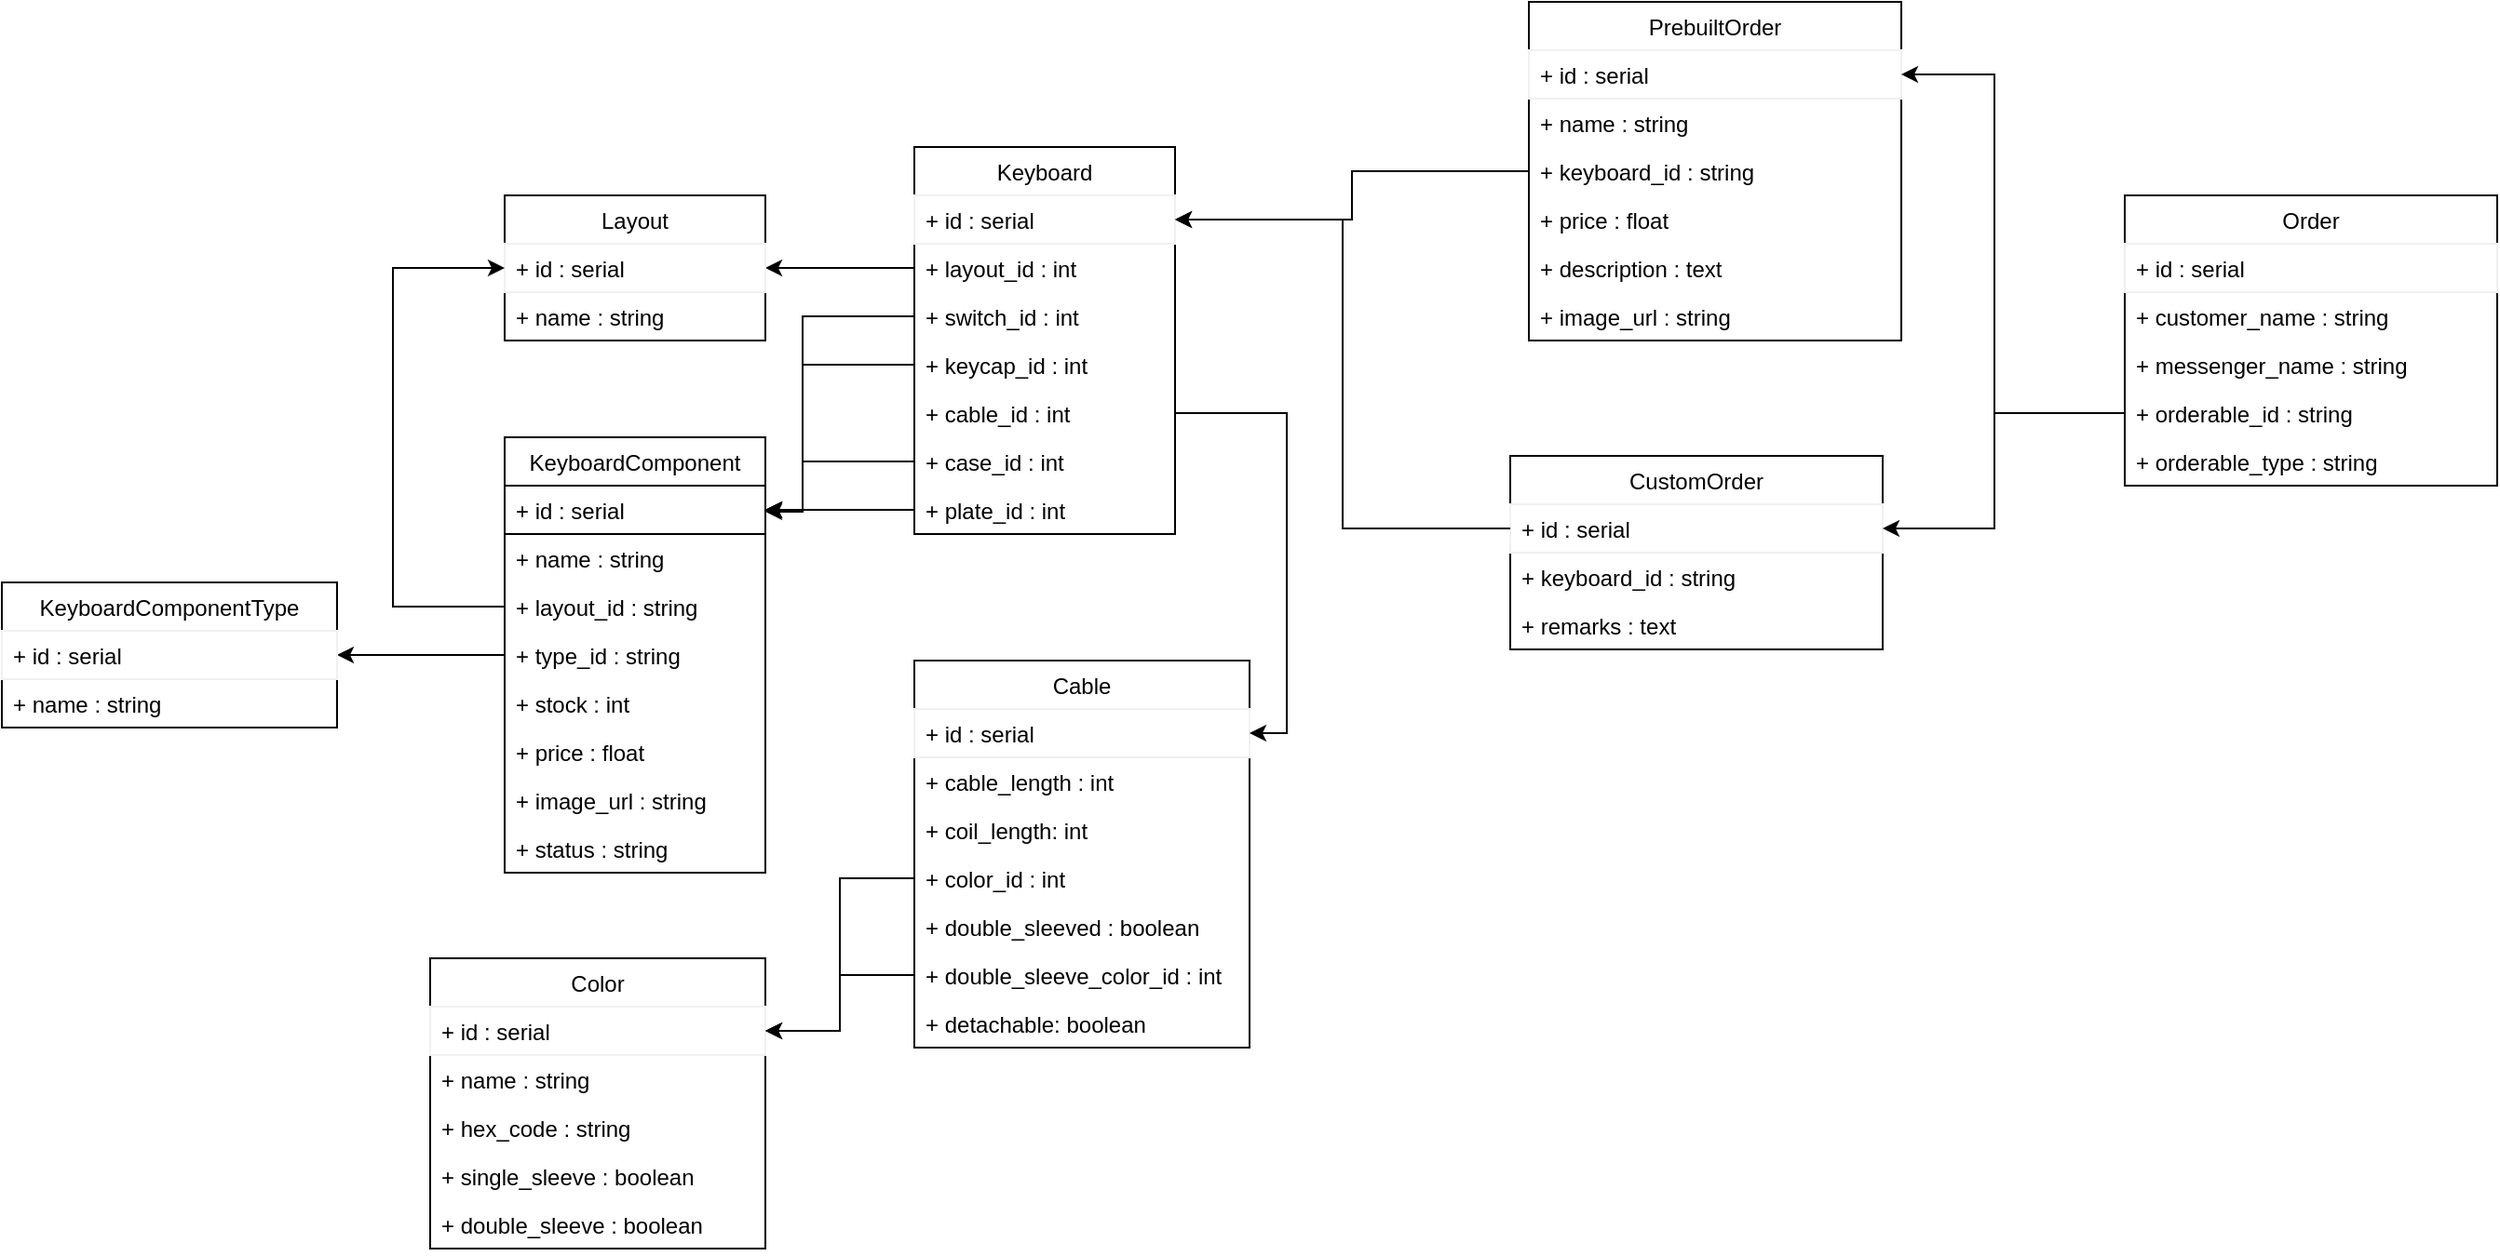 <mxfile version="13.6.5">
    <diagram id="C5RBs43oDa-KdzZeNtuy" name="Page-1">
        <mxGraphModel dx="1247" dy="413" grid="1" gridSize="10" guides="1" tooltips="1" connect="1" arrows="1" fold="1" page="1" pageScale="1" pageWidth="827" pageHeight="1169" math="0" shadow="0">
            <root>
                <mxCell id="WIyWlLk6GJQsqaUBKTNV-0"/>
                <mxCell id="WIyWlLk6GJQsqaUBKTNV-1" parent="WIyWlLk6GJQsqaUBKTNV-0"/>
                <mxCell id="ertPSc1Y6yqL1A6kA6gl-59" style="edgeStyle=orthogonalEdgeStyle;rounded=0;orthogonalLoop=1;jettySize=auto;html=1;exitX=0;exitY=0.5;exitDx=0;exitDy=0;entryX=1;entryY=0.5;entryDx=0;entryDy=0;" parent="WIyWlLk6GJQsqaUBKTNV-1" source="ertPSc1Y6yqL1A6kA6gl-5" target="ertPSc1Y6yqL1A6kA6gl-13" edge="1">
                    <mxGeometry relative="1" as="geometry"/>
                </mxCell>
                <mxCell id="ertPSc1Y6yqL1A6kA6gl-12" value="Layout" style="swimlane;fontStyle=0;childLayout=stackLayout;horizontal=1;startSize=26;fillColor=none;horizontalStack=0;resizeParent=1;resizeParentMax=0;resizeLast=0;collapsible=1;marginBottom=0;" parent="WIyWlLk6GJQsqaUBKTNV-1" vertex="1">
                    <mxGeometry x="180" y="150" width="140" height="78" as="geometry"/>
                </mxCell>
                <mxCell id="ertPSc1Y6yqL1A6kA6gl-13" value="+ id : serial" style="text;fillColor=none;align=left;verticalAlign=top;spacingLeft=4;spacingRight=4;overflow=hidden;rotatable=0;points=[[0,0.5],[1,0.5]];portConstraint=eastwest;strokeColor=#f0f0f0;" parent="ertPSc1Y6yqL1A6kA6gl-12" vertex="1">
                    <mxGeometry y="26" width="140" height="26" as="geometry"/>
                </mxCell>
                <mxCell id="ertPSc1Y6yqL1A6kA6gl-14" value="+ name : string" style="text;strokeColor=none;fillColor=none;align=left;verticalAlign=top;spacingLeft=4;spacingRight=4;overflow=hidden;rotatable=0;points=[[0,0.5],[1,0.5]];portConstraint=eastwest;" parent="ertPSc1Y6yqL1A6kA6gl-12" vertex="1">
                    <mxGeometry y="52" width="140" height="26" as="geometry"/>
                </mxCell>
                <mxCell id="ertPSc1Y6yqL1A6kA6gl-28" value="KeyboardComponent" style="swimlane;fontStyle=0;childLayout=stackLayout;horizontal=1;startSize=26;fillColor=none;horizontalStack=0;resizeParent=1;resizeParentMax=0;resizeLast=0;collapsible=1;marginBottom=0;" parent="WIyWlLk6GJQsqaUBKTNV-1" vertex="1">
                    <mxGeometry x="180" y="280" width="140" height="234" as="geometry"/>
                </mxCell>
                <mxCell id="ertPSc1Y6yqL1A6kA6gl-29" value="+ id : serial" style="text;fillColor=none;align=left;verticalAlign=top;spacingLeft=4;spacingRight=4;overflow=hidden;rotatable=0;points=[[0,0.5],[1,0.5]];portConstraint=eastwest;strokeColor=#000000;" parent="ertPSc1Y6yqL1A6kA6gl-28" vertex="1">
                    <mxGeometry y="26" width="140" height="26" as="geometry"/>
                </mxCell>
                <mxCell id="ertPSc1Y6yqL1A6kA6gl-30" value="+ name : string" style="text;strokeColor=none;fillColor=none;align=left;verticalAlign=top;spacingLeft=4;spacingRight=4;overflow=hidden;rotatable=0;points=[[0,0.5],[1,0.5]];portConstraint=eastwest;" parent="ertPSc1Y6yqL1A6kA6gl-28" vertex="1">
                    <mxGeometry y="52" width="140" height="26" as="geometry"/>
                </mxCell>
                <mxCell id="ertPSc1Y6yqL1A6kA6gl-37" value="+ layout_id : string" style="text;strokeColor=none;fillColor=none;align=left;verticalAlign=top;spacingLeft=4;spacingRight=4;overflow=hidden;rotatable=0;points=[[0,0.5],[1,0.5]];portConstraint=eastwest;" parent="ertPSc1Y6yqL1A6kA6gl-28" vertex="1">
                    <mxGeometry y="78" width="140" height="26" as="geometry"/>
                </mxCell>
                <mxCell id="ertPSc1Y6yqL1A6kA6gl-31" value="+ type_id : string" style="text;strokeColor=none;fillColor=none;align=left;verticalAlign=top;spacingLeft=4;spacingRight=4;overflow=hidden;rotatable=0;points=[[0,0.5],[1,0.5]];portConstraint=eastwest;" parent="ertPSc1Y6yqL1A6kA6gl-28" vertex="1">
                    <mxGeometry y="104" width="140" height="26" as="geometry"/>
                </mxCell>
                <mxCell id="ertPSc1Y6yqL1A6kA6gl-38" value="+ stock : int" style="text;strokeColor=none;fillColor=none;align=left;verticalAlign=top;spacingLeft=4;spacingRight=4;overflow=hidden;rotatable=0;points=[[0,0.5],[1,0.5]];portConstraint=eastwest;" parent="ertPSc1Y6yqL1A6kA6gl-28" vertex="1">
                    <mxGeometry y="130" width="140" height="26" as="geometry"/>
                </mxCell>
                <mxCell id="ertPSc1Y6yqL1A6kA6gl-39" value="+ price : float" style="text;strokeColor=none;fillColor=none;align=left;verticalAlign=top;spacingLeft=4;spacingRight=4;overflow=hidden;rotatable=0;points=[[0,0.5],[1,0.5]];portConstraint=eastwest;" parent="ertPSc1Y6yqL1A6kA6gl-28" vertex="1">
                    <mxGeometry y="156" width="140" height="26" as="geometry"/>
                </mxCell>
                <mxCell id="ertPSc1Y6yqL1A6kA6gl-40" value="+ image_url : string" style="text;strokeColor=none;fillColor=none;align=left;verticalAlign=top;spacingLeft=4;spacingRight=4;overflow=hidden;rotatable=0;points=[[0,0.5],[1,0.5]];portConstraint=eastwest;" parent="ertPSc1Y6yqL1A6kA6gl-28" vertex="1">
                    <mxGeometry y="182" width="140" height="26" as="geometry"/>
                </mxCell>
                <mxCell id="ertPSc1Y6yqL1A6kA6gl-41" value="+ status : string" style="text;strokeColor=none;fillColor=none;align=left;verticalAlign=top;spacingLeft=4;spacingRight=4;overflow=hidden;rotatable=0;points=[[0,0.5],[1,0.5]];portConstraint=eastwest;" parent="ertPSc1Y6yqL1A6kA6gl-28" vertex="1">
                    <mxGeometry y="208" width="140" height="26" as="geometry"/>
                </mxCell>
                <mxCell id="ertPSc1Y6yqL1A6kA6gl-66" style="edgeStyle=orthogonalEdgeStyle;rounded=0;orthogonalLoop=1;jettySize=auto;html=1;exitX=0;exitY=0.5;exitDx=0;exitDy=0;entryX=0;entryY=0.5;entryDx=0;entryDy=0;" parent="WIyWlLk6GJQsqaUBKTNV-1" source="ertPSc1Y6yqL1A6kA6gl-37" target="ertPSc1Y6yqL1A6kA6gl-13" edge="1">
                    <mxGeometry relative="1" as="geometry">
                        <Array as="points">
                            <mxPoint x="120" y="371"/>
                            <mxPoint x="120" y="189"/>
                        </Array>
                    </mxGeometry>
                </mxCell>
                <mxCell id="ertPSc1Y6yqL1A6kA6gl-0" value="Keyboard" style="swimlane;fontStyle=0;childLayout=stackLayout;horizontal=1;startSize=26;fillColor=none;horizontalStack=0;resizeParent=1;resizeParentMax=0;resizeLast=0;collapsible=1;marginBottom=0;" parent="WIyWlLk6GJQsqaUBKTNV-1" vertex="1">
                    <mxGeometry x="400" y="124" width="140" height="208" as="geometry"/>
                </mxCell>
                <mxCell id="ertPSc1Y6yqL1A6kA6gl-1" value="+ id : serial" style="text;fillColor=none;align=left;verticalAlign=top;spacingLeft=4;spacingRight=4;overflow=hidden;rotatable=0;points=[[0,0.5],[1,0.5]];portConstraint=eastwest;strokeColor=#f0f0f0;" parent="ertPSc1Y6yqL1A6kA6gl-0" vertex="1">
                    <mxGeometry y="26" width="140" height="26" as="geometry"/>
                </mxCell>
                <mxCell id="ertPSc1Y6yqL1A6kA6gl-5" value="+ layout_id : int" style="text;strokeColor=none;fillColor=none;align=left;verticalAlign=top;spacingLeft=4;spacingRight=4;overflow=hidden;rotatable=0;points=[[0,0.5],[1,0.5]];portConstraint=eastwest;" parent="ertPSc1Y6yqL1A6kA6gl-0" vertex="1">
                    <mxGeometry y="52" width="140" height="26" as="geometry"/>
                </mxCell>
                <mxCell id="ertPSc1Y6yqL1A6kA6gl-2" value="+ switch_id : int" style="text;strokeColor=none;fillColor=none;align=left;verticalAlign=top;spacingLeft=4;spacingRight=4;overflow=hidden;rotatable=0;points=[[0,0.5],[1,0.5]];portConstraint=eastwest;" parent="ertPSc1Y6yqL1A6kA6gl-0" vertex="1">
                    <mxGeometry y="78" width="140" height="26" as="geometry"/>
                </mxCell>
                <mxCell id="ertPSc1Y6yqL1A6kA6gl-3" value="+ keycap_id : int" style="text;strokeColor=none;fillColor=none;align=left;verticalAlign=top;spacingLeft=4;spacingRight=4;overflow=hidden;rotatable=0;points=[[0,0.5],[1,0.5]];portConstraint=eastwest;" parent="ertPSc1Y6yqL1A6kA6gl-0" vertex="1">
                    <mxGeometry y="104" width="140" height="26" as="geometry"/>
                </mxCell>
                <mxCell id="ertPSc1Y6yqL1A6kA6gl-4" value="+ cable_id : int" style="text;strokeColor=none;fillColor=none;align=left;verticalAlign=top;spacingLeft=4;spacingRight=4;overflow=hidden;rotatable=0;points=[[0,0.5],[1,0.5]];portConstraint=eastwest;" parent="ertPSc1Y6yqL1A6kA6gl-0" vertex="1">
                    <mxGeometry y="130" width="140" height="26" as="geometry"/>
                </mxCell>
                <mxCell id="ertPSc1Y6yqL1A6kA6gl-6" value="+ case_id : int" style="text;strokeColor=none;fillColor=none;align=left;verticalAlign=top;spacingLeft=4;spacingRight=4;overflow=hidden;rotatable=0;points=[[0,0.5],[1,0.5]];portConstraint=eastwest;" parent="ertPSc1Y6yqL1A6kA6gl-0" vertex="1">
                    <mxGeometry y="156" width="140" height="26" as="geometry"/>
                </mxCell>
                <mxCell id="ertPSc1Y6yqL1A6kA6gl-7" value="+ plate_id : int" style="text;strokeColor=none;fillColor=none;align=left;verticalAlign=top;spacingLeft=4;spacingRight=4;overflow=hidden;rotatable=0;points=[[0,0.5],[1,0.5]];portConstraint=eastwest;" parent="ertPSc1Y6yqL1A6kA6gl-0" vertex="1">
                    <mxGeometry y="182" width="140" height="26" as="geometry"/>
                </mxCell>
                <mxCell id="ertPSc1Y6yqL1A6kA6gl-42" value="Cable" style="swimlane;fontStyle=0;childLayout=stackLayout;horizontal=1;startSize=26;fillColor=none;horizontalStack=0;resizeParent=1;resizeParentMax=0;resizeLast=0;collapsible=1;marginBottom=0;" parent="WIyWlLk6GJQsqaUBKTNV-1" vertex="1">
                    <mxGeometry x="400" y="400" width="180" height="208" as="geometry"/>
                </mxCell>
                <mxCell id="ertPSc1Y6yqL1A6kA6gl-43" value="+ id : serial" style="text;fillColor=none;align=left;verticalAlign=top;spacingLeft=4;spacingRight=4;overflow=hidden;rotatable=0;points=[[0,0.5],[1,0.5]];portConstraint=eastwest;strokeColor=#f0f0f0;" parent="ertPSc1Y6yqL1A6kA6gl-42" vertex="1">
                    <mxGeometry y="26" width="180" height="26" as="geometry"/>
                </mxCell>
                <mxCell id="ertPSc1Y6yqL1A6kA6gl-45" value="+ cable_length : int" style="text;strokeColor=none;fillColor=none;align=left;verticalAlign=top;spacingLeft=4;spacingRight=4;overflow=hidden;rotatable=0;points=[[0,0.5],[1,0.5]];portConstraint=eastwest;" parent="ertPSc1Y6yqL1A6kA6gl-42" vertex="1">
                    <mxGeometry y="52" width="180" height="26" as="geometry"/>
                </mxCell>
                <mxCell id="2" value="+ coil_length: int" style="text;strokeColor=none;fillColor=none;align=left;verticalAlign=top;spacingLeft=4;spacingRight=4;overflow=hidden;rotatable=0;points=[[0,0.5],[1,0.5]];portConstraint=eastwest;" parent="ertPSc1Y6yqL1A6kA6gl-42" vertex="1">
                    <mxGeometry y="78" width="180" height="26" as="geometry"/>
                </mxCell>
                <mxCell id="1" value="+ color_id : int" style="text;strokeColor=none;fillColor=none;align=left;verticalAlign=top;spacingLeft=4;spacingRight=4;overflow=hidden;rotatable=0;points=[[0,0.5],[1,0.5]];portConstraint=eastwest;" parent="ertPSc1Y6yqL1A6kA6gl-42" vertex="1">
                    <mxGeometry y="104" width="180" height="26" as="geometry"/>
                </mxCell>
                <mxCell id="3" value="+ double_sleeved : boolean" style="text;strokeColor=none;fillColor=none;align=left;verticalAlign=top;spacingLeft=4;spacingRight=4;overflow=hidden;rotatable=0;points=[[0,0.5],[1,0.5]];portConstraint=eastwest;" parent="ertPSc1Y6yqL1A6kA6gl-42" vertex="1">
                    <mxGeometry y="130" width="180" height="26" as="geometry"/>
                </mxCell>
                <mxCell id="5" value="+ double_sleeve_color_id : int" style="text;strokeColor=none;fillColor=none;align=left;verticalAlign=top;spacingLeft=4;spacingRight=4;overflow=hidden;rotatable=0;points=[[0,0.5],[1,0.5]];portConstraint=eastwest;" parent="ertPSc1Y6yqL1A6kA6gl-42" vertex="1">
                    <mxGeometry y="156" width="180" height="26" as="geometry"/>
                </mxCell>
                <mxCell id="4" value="+ detachable: boolean" style="text;strokeColor=none;fillColor=none;align=left;verticalAlign=top;spacingLeft=4;spacingRight=4;overflow=hidden;rotatable=0;points=[[0,0.5],[1,0.5]];portConstraint=eastwest;" parent="ertPSc1Y6yqL1A6kA6gl-42" vertex="1">
                    <mxGeometry y="182" width="180" height="26" as="geometry"/>
                </mxCell>
                <mxCell id="ertPSc1Y6yqL1A6kA6gl-67" style="edgeStyle=orthogonalEdgeStyle;rounded=0;orthogonalLoop=1;jettySize=auto;html=1;exitX=1;exitY=0.5;exitDx=0;exitDy=0;entryX=1;entryY=0.5;entryDx=0;entryDy=0;" parent="WIyWlLk6GJQsqaUBKTNV-1" source="ertPSc1Y6yqL1A6kA6gl-4" target="ertPSc1Y6yqL1A6kA6gl-43" edge="1">
                    <mxGeometry relative="1" as="geometry"/>
                </mxCell>
                <mxCell id="ertPSc1Y6yqL1A6kA6gl-68" style="edgeStyle=orthogonalEdgeStyle;rounded=0;orthogonalLoop=1;jettySize=auto;html=1;exitX=0;exitY=0.5;exitDx=0;exitDy=0;entryX=1;entryY=0.5;entryDx=0;entryDy=0;" parent="WIyWlLk6GJQsqaUBKTNV-1" source="ertPSc1Y6yqL1A6kA6gl-2" target="ertPSc1Y6yqL1A6kA6gl-29" edge="1">
                    <mxGeometry relative="1" as="geometry">
                        <Array as="points">
                            <mxPoint x="340" y="215"/>
                            <mxPoint x="340" y="319"/>
                        </Array>
                    </mxGeometry>
                </mxCell>
                <mxCell id="ertPSc1Y6yqL1A6kA6gl-69" style="edgeStyle=orthogonalEdgeStyle;rounded=0;orthogonalLoop=1;jettySize=auto;html=1;exitX=0;exitY=0.5;exitDx=0;exitDy=0;" parent="WIyWlLk6GJQsqaUBKTNV-1" source="ertPSc1Y6yqL1A6kA6gl-3" edge="1">
                    <mxGeometry relative="1" as="geometry">
                        <mxPoint x="320" y="320.0" as="targetPoint"/>
                        <Array as="points">
                            <mxPoint x="340" y="241"/>
                            <mxPoint x="340" y="320"/>
                        </Array>
                    </mxGeometry>
                </mxCell>
                <mxCell id="ertPSc1Y6yqL1A6kA6gl-70" style="edgeStyle=orthogonalEdgeStyle;rounded=0;orthogonalLoop=1;jettySize=auto;html=1;exitX=0;exitY=0.5;exitDx=0;exitDy=0;entryX=1;entryY=0.5;entryDx=0;entryDy=0;" parent="WIyWlLk6GJQsqaUBKTNV-1" source="ertPSc1Y6yqL1A6kA6gl-6" target="ertPSc1Y6yqL1A6kA6gl-29" edge="1">
                    <mxGeometry relative="1" as="geometry">
                        <Array as="points">
                            <mxPoint x="340" y="293"/>
                            <mxPoint x="340" y="319"/>
                        </Array>
                    </mxGeometry>
                </mxCell>
                <mxCell id="ertPSc1Y6yqL1A6kA6gl-71" style="edgeStyle=orthogonalEdgeStyle;rounded=0;orthogonalLoop=1;jettySize=auto;html=1;exitX=0;exitY=0.5;exitDx=0;exitDy=0;entryX=1;entryY=0.5;entryDx=0;entryDy=0;" parent="WIyWlLk6GJQsqaUBKTNV-1" source="ertPSc1Y6yqL1A6kA6gl-7" target="ertPSc1Y6yqL1A6kA6gl-29" edge="1">
                    <mxGeometry relative="1" as="geometry">
                        <Array as="points">
                            <mxPoint x="370" y="319"/>
                            <mxPoint x="370" y="319"/>
                        </Array>
                    </mxGeometry>
                </mxCell>
                <mxCell id="ertPSc1Y6yqL1A6kA6gl-73" style="edgeStyle=orthogonalEdgeStyle;rounded=0;orthogonalLoop=1;jettySize=auto;html=1;exitX=0;exitY=0.5;exitDx=0;exitDy=0;entryX=1;entryY=0.5;entryDx=0;entryDy=0;" parent="WIyWlLk6GJQsqaUBKTNV-1" source="ertPSc1Y6yqL1A6kA6gl-31" target="ertPSc1Y6yqL1A6kA6gl-34" edge="1">
                    <mxGeometry relative="1" as="geometry"/>
                </mxCell>
                <mxCell id="ertPSc1Y6yqL1A6kA6gl-33" value="KeyboardComponentType" style="swimlane;fontStyle=0;childLayout=stackLayout;horizontal=1;startSize=26;fillColor=none;horizontalStack=0;resizeParent=1;resizeParentMax=0;resizeLast=0;collapsible=1;marginBottom=0;" parent="WIyWlLk6GJQsqaUBKTNV-1" vertex="1">
                    <mxGeometry x="-90" y="358" width="180" height="78" as="geometry"/>
                </mxCell>
                <mxCell id="ertPSc1Y6yqL1A6kA6gl-34" value="+ id : serial" style="text;align=left;verticalAlign=top;spacingLeft=4;spacingRight=4;overflow=hidden;rotatable=0;points=[[0,0.5],[1,0.5]];portConstraint=eastwest;strokeColor=#f0f0f0;" parent="ertPSc1Y6yqL1A6kA6gl-33" vertex="1">
                    <mxGeometry y="26" width="180" height="26" as="geometry"/>
                </mxCell>
                <mxCell id="ertPSc1Y6yqL1A6kA6gl-35" value="+ name : string" style="text;strokeColor=none;fillColor=none;align=left;verticalAlign=top;spacingLeft=4;spacingRight=4;overflow=hidden;rotatable=0;points=[[0,0.5],[1,0.5]];portConstraint=eastwest;" parent="ertPSc1Y6yqL1A6kA6gl-33" vertex="1">
                    <mxGeometry y="52" width="180" height="26" as="geometry"/>
                </mxCell>
                <mxCell id="40" value="PrebuiltOrder" style="swimlane;fontStyle=0;childLayout=stackLayout;horizontal=1;startSize=26;fillColor=none;horizontalStack=0;resizeParent=1;resizeParentMax=0;resizeLast=0;collapsible=1;marginBottom=0;" parent="WIyWlLk6GJQsqaUBKTNV-1" vertex="1">
                    <mxGeometry x="730" y="46" width="200" height="182" as="geometry"/>
                </mxCell>
                <mxCell id="41" value="+ id : serial" style="text;fillColor=none;align=left;verticalAlign=top;spacingLeft=4;spacingRight=4;overflow=hidden;rotatable=0;points=[[0,0.5],[1,0.5]];portConstraint=eastwest;strokeColor=#f0f0f0;" parent="40" vertex="1">
                    <mxGeometry y="26" width="200" height="26" as="geometry"/>
                </mxCell>
                <mxCell id="45" value="+ name : string" style="text;strokeColor=none;fillColor=none;align=left;verticalAlign=top;spacingLeft=4;spacingRight=4;overflow=hidden;rotatable=0;points=[[0,0.5],[1,0.5]];portConstraint=eastwest;" parent="40" vertex="1">
                    <mxGeometry y="52" width="200" height="26" as="geometry"/>
                </mxCell>
                <mxCell id="50" value="+ keyboard_id : string" style="text;strokeColor=none;fillColor=none;align=left;verticalAlign=top;spacingLeft=4;spacingRight=4;overflow=hidden;rotatable=0;points=[[0,0.5],[1,0.5]];portConstraint=eastwest;" parent="40" vertex="1">
                    <mxGeometry y="78" width="200" height="26" as="geometry"/>
                </mxCell>
                <mxCell id="46" value="+ price : float" style="text;strokeColor=none;fillColor=none;align=left;verticalAlign=top;spacingLeft=4;spacingRight=4;overflow=hidden;rotatable=0;points=[[0,0.5],[1,0.5]];portConstraint=eastwest;" parent="40" vertex="1">
                    <mxGeometry y="104" width="200" height="26" as="geometry"/>
                </mxCell>
                <mxCell id="47" value="+ description : text" style="text;strokeColor=none;fillColor=none;align=left;verticalAlign=top;spacingLeft=4;spacingRight=4;overflow=hidden;rotatable=0;points=[[0,0.5],[1,0.5]];portConstraint=eastwest;" parent="40" vertex="1">
                    <mxGeometry y="130" width="200" height="26" as="geometry"/>
                </mxCell>
                <mxCell id="48" value="+ image_url : string" style="text;strokeColor=none;fillColor=none;align=left;verticalAlign=top;spacingLeft=4;spacingRight=4;overflow=hidden;rotatable=0;points=[[0,0.5],[1,0.5]];portConstraint=eastwest;" parent="40" vertex="1">
                    <mxGeometry y="156" width="200" height="26" as="geometry"/>
                </mxCell>
                <mxCell id="6" value="Color" style="swimlane;fontStyle=0;childLayout=stackLayout;horizontal=1;startSize=26;fillColor=none;horizontalStack=0;resizeParent=1;resizeParentMax=0;resizeLast=0;collapsible=1;marginBottom=0;" parent="WIyWlLk6GJQsqaUBKTNV-1" vertex="1">
                    <mxGeometry x="140" y="560" width="180" height="156" as="geometry"/>
                </mxCell>
                <mxCell id="7" value="+ id : serial" style="text;fillColor=none;align=left;verticalAlign=top;spacingLeft=4;spacingRight=4;overflow=hidden;rotatable=0;points=[[0,0.5],[1,0.5]];portConstraint=eastwest;strokeColor=#f0f0f0;" parent="6" vertex="1">
                    <mxGeometry y="26" width="180" height="26" as="geometry"/>
                </mxCell>
                <mxCell id="8" value="+ name : string" style="text;strokeColor=none;fillColor=none;align=left;verticalAlign=top;spacingLeft=4;spacingRight=4;overflow=hidden;rotatable=0;points=[[0,0.5],[1,0.5]];portConstraint=eastwest;" parent="6" vertex="1">
                    <mxGeometry y="52" width="180" height="26" as="geometry"/>
                </mxCell>
                <mxCell id="57" value="+ hex_code : string" style="text;strokeColor=none;fillColor=none;align=left;verticalAlign=top;spacingLeft=4;spacingRight=4;overflow=hidden;rotatable=0;points=[[0,0.5],[1,0.5]];portConstraint=eastwest;" parent="6" vertex="1">
                    <mxGeometry y="78" width="180" height="26" as="geometry"/>
                </mxCell>
                <mxCell id="58" value="+ single_sleeve : boolean" style="text;strokeColor=none;fillColor=none;align=left;verticalAlign=top;spacingLeft=4;spacingRight=4;overflow=hidden;rotatable=0;points=[[0,0.5],[1,0.5]];portConstraint=eastwest;" parent="6" vertex="1">
                    <mxGeometry y="104" width="180" height="26" as="geometry"/>
                </mxCell>
                <mxCell id="13" value="+ double_sleeve : boolean" style="text;strokeColor=none;fillColor=none;align=left;verticalAlign=top;spacingLeft=4;spacingRight=4;overflow=hidden;rotatable=0;points=[[0,0.5],[1,0.5]];portConstraint=eastwest;" parent="6" vertex="1">
                    <mxGeometry y="130" width="180" height="26" as="geometry"/>
                </mxCell>
                <mxCell id="14" style="edgeStyle=orthogonalEdgeStyle;rounded=0;orthogonalLoop=1;jettySize=auto;html=1;exitX=0;exitY=0.5;exitDx=0;exitDy=0;entryX=1;entryY=0.5;entryDx=0;entryDy=0;" parent="WIyWlLk6GJQsqaUBKTNV-1" source="1" target="7" edge="1">
                    <mxGeometry relative="1" as="geometry"/>
                </mxCell>
                <mxCell id="15" style="edgeStyle=orthogonalEdgeStyle;rounded=0;orthogonalLoop=1;jettySize=auto;html=1;exitX=0;exitY=0.5;exitDx=0;exitDy=0;entryX=1;entryY=0.5;entryDx=0;entryDy=0;" parent="WIyWlLk6GJQsqaUBKTNV-1" source="5" target="7" edge="1">
                    <mxGeometry relative="1" as="geometry"/>
                </mxCell>
                <mxCell id="30" value="CustomOrder" style="swimlane;fontStyle=0;childLayout=stackLayout;horizontal=1;startSize=26;fillColor=none;horizontalStack=0;resizeParent=1;resizeParentMax=0;resizeLast=0;collapsible=1;marginBottom=0;" parent="WIyWlLk6GJQsqaUBKTNV-1" vertex="1">
                    <mxGeometry x="720" y="290" width="200" height="104" as="geometry"/>
                </mxCell>
                <mxCell id="31" value="+ id : serial" style="text;fillColor=none;align=left;verticalAlign=top;spacingLeft=4;spacingRight=4;overflow=hidden;rotatable=0;points=[[0,0.5],[1,0.5]];portConstraint=eastwest;strokeColor=#f0f0f0;" parent="30" vertex="1">
                    <mxGeometry y="26" width="200" height="26" as="geometry"/>
                </mxCell>
                <mxCell id="35" value="+ keyboard_id : string" style="text;strokeColor=none;fillColor=none;align=left;verticalAlign=top;spacingLeft=4;spacingRight=4;overflow=hidden;rotatable=0;points=[[0,0.5],[1,0.5]];portConstraint=eastwest;" parent="30" vertex="1">
                    <mxGeometry y="52" width="200" height="26" as="geometry"/>
                </mxCell>
                <mxCell id="37" value="+ remarks : text" style="text;strokeColor=none;fillColor=none;align=left;verticalAlign=top;spacingLeft=4;spacingRight=4;overflow=hidden;rotatable=0;points=[[0,0.5],[1,0.5]];portConstraint=eastwest;" parent="30" vertex="1">
                    <mxGeometry y="78" width="200" height="26" as="geometry"/>
                </mxCell>
                <mxCell id="53" style="edgeStyle=orthogonalEdgeStyle;rounded=0;orthogonalLoop=1;jettySize=auto;html=1;exitX=0;exitY=0.5;exitDx=0;exitDy=0;entryX=1;entryY=0.5;entryDx=0;entryDy=0;" parent="WIyWlLk6GJQsqaUBKTNV-1" source="50" target="ertPSc1Y6yqL1A6kA6gl-1" edge="1">
                    <mxGeometry relative="1" as="geometry"/>
                </mxCell>
                <mxCell id="54" style="edgeStyle=orthogonalEdgeStyle;rounded=0;orthogonalLoop=1;jettySize=auto;html=1;exitX=0;exitY=0.5;exitDx=0;exitDy=0;entryX=1;entryY=0.5;entryDx=0;entryDy=0;" parent="WIyWlLk6GJQsqaUBKTNV-1" source="31" target="ertPSc1Y6yqL1A6kA6gl-1" edge="1">
                    <mxGeometry relative="1" as="geometry">
                        <Array as="points">
                            <mxPoint x="630" y="329"/>
                            <mxPoint x="630" y="163"/>
                        </Array>
                    </mxGeometry>
                </mxCell>
                <mxCell id="16" value="Order" style="swimlane;fontStyle=0;childLayout=stackLayout;horizontal=1;startSize=26;fillColor=none;horizontalStack=0;resizeParent=1;resizeParentMax=0;resizeLast=0;collapsible=1;marginBottom=0;" parent="WIyWlLk6GJQsqaUBKTNV-1" vertex="1">
                    <mxGeometry x="1050" y="150" width="200" height="156" as="geometry"/>
                </mxCell>
                <mxCell id="17" value="+ id : serial" style="text;fillColor=none;align=left;verticalAlign=top;spacingLeft=4;spacingRight=4;overflow=hidden;rotatable=0;points=[[0,0.5],[1,0.5]];portConstraint=eastwest;strokeColor=#f0f0f0;" parent="16" vertex="1">
                    <mxGeometry y="26" width="200" height="26" as="geometry"/>
                </mxCell>
                <mxCell id="18" value="+ customer_name : string" style="text;strokeColor=none;fillColor=none;align=left;verticalAlign=top;spacingLeft=4;spacingRight=4;overflow=hidden;rotatable=0;points=[[0,0.5],[1,0.5]];portConstraint=eastwest;" parent="16" vertex="1">
                    <mxGeometry y="52" width="200" height="26" as="geometry"/>
                </mxCell>
                <mxCell id="19" value="+ messenger_name : string" style="text;strokeColor=none;fillColor=none;align=left;verticalAlign=top;spacingLeft=4;spacingRight=4;overflow=hidden;rotatable=0;points=[[0,0.5],[1,0.5]];portConstraint=eastwest;" parent="16" vertex="1">
                    <mxGeometry y="78" width="200" height="26" as="geometry"/>
                </mxCell>
                <mxCell id="51" value="+ orderable_id : string" style="text;strokeColor=none;fillColor=none;align=left;verticalAlign=top;spacingLeft=4;spacingRight=4;overflow=hidden;rotatable=0;points=[[0,0.5],[1,0.5]];portConstraint=eastwest;" parent="16" vertex="1">
                    <mxGeometry y="104" width="200" height="26" as="geometry"/>
                </mxCell>
                <mxCell id="52" value="+ orderable_type : string" style="text;strokeColor=none;fillColor=none;align=left;verticalAlign=top;spacingLeft=4;spacingRight=4;overflow=hidden;rotatable=0;points=[[0,0.5],[1,0.5]];portConstraint=eastwest;" parent="16" vertex="1">
                    <mxGeometry y="130" width="200" height="26" as="geometry"/>
                </mxCell>
                <mxCell id="55" style="edgeStyle=orthogonalEdgeStyle;rounded=0;orthogonalLoop=1;jettySize=auto;html=1;exitX=0;exitY=0.5;exitDx=0;exitDy=0;entryX=1;entryY=0.5;entryDx=0;entryDy=0;" parent="WIyWlLk6GJQsqaUBKTNV-1" source="51" target="41" edge="1">
                    <mxGeometry relative="1" as="geometry">
                        <Array as="points">
                            <mxPoint x="980" y="267"/>
                            <mxPoint x="980" y="85"/>
                        </Array>
                    </mxGeometry>
                </mxCell>
                <mxCell id="56" style="edgeStyle=orthogonalEdgeStyle;rounded=0;orthogonalLoop=1;jettySize=auto;html=1;exitX=0;exitY=0.5;exitDx=0;exitDy=0;entryX=1;entryY=0.5;entryDx=0;entryDy=0;" parent="WIyWlLk6GJQsqaUBKTNV-1" source="51" target="31" edge="1">
                    <mxGeometry relative="1" as="geometry">
                        <Array as="points">
                            <mxPoint x="980" y="267"/>
                            <mxPoint x="980" y="329"/>
                        </Array>
                    </mxGeometry>
                </mxCell>
            </root>
        </mxGraphModel>
    </diagram>
</mxfile>